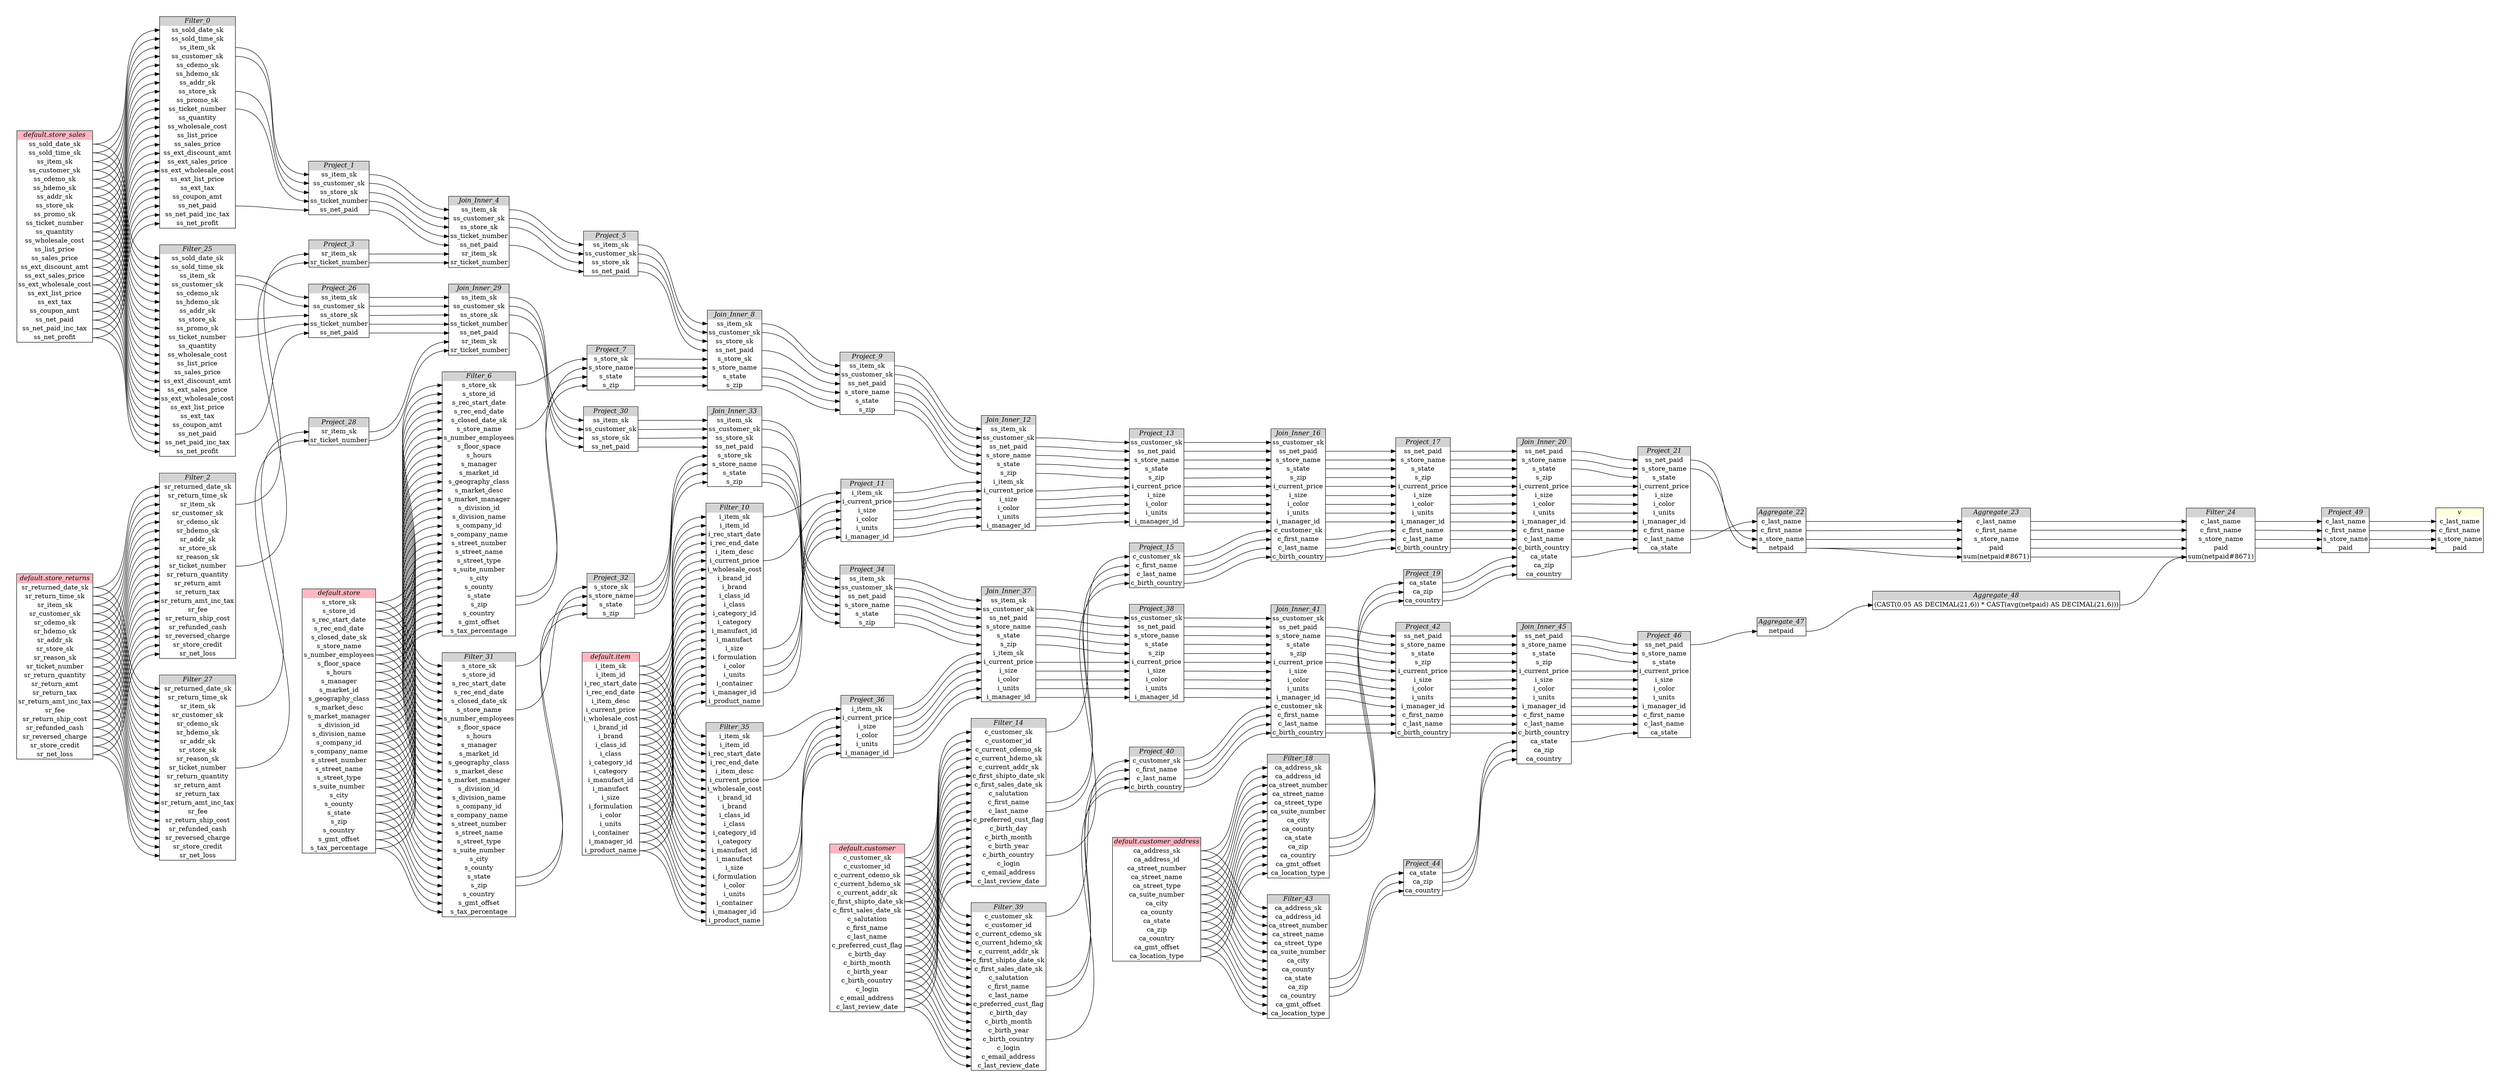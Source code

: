 // Automatically generated by TPCDSFlowTestSuite


digraph {
  graph [pad="0.5", nodesep="0.5", ranksep="2", fontname="Helvetica"];
  node [shape=plain]
  rankdir=LR;

  
"Aggregate_22" [label=<
<table border="1" cellborder="0" cellspacing="0">
  <tr><td bgcolor="lightgray" port="nodeName"><i>Aggregate_22</i></td></tr>
  <tr><td port="0">c_last_name</td></tr>
<tr><td port="1">c_first_name</td></tr>
<tr><td port="2">s_store_name</td></tr>
<tr><td port="3">netpaid</td></tr>
</table>>];
     

"Aggregate_23" [label=<
<table border="1" cellborder="0" cellspacing="0">
  <tr><td bgcolor="lightgray" port="nodeName"><i>Aggregate_23</i></td></tr>
  <tr><td port="0">c_last_name</td></tr>
<tr><td port="1">c_first_name</td></tr>
<tr><td port="2">s_store_name</td></tr>
<tr><td port="3">paid</td></tr>
<tr><td port="4">sum(netpaid#8671)</td></tr>
</table>>];
     

"Aggregate_47" [label=<
<table border="1" cellborder="0" cellspacing="0">
  <tr><td bgcolor="lightgray" port="nodeName"><i>Aggregate_47</i></td></tr>
  <tr><td port="0">netpaid</td></tr>
</table>>];
     

"Aggregate_48" [label=<
<table border="1" cellborder="0" cellspacing="0">
  <tr><td bgcolor="lightgray" port="nodeName"><i>Aggregate_48</i></td></tr>
  <tr><td port="0">(CAST(0.05 AS DECIMAL(21,6)) * CAST(avg(netpaid) AS DECIMAL(21,6)))</td></tr>
</table>>];
     

"Filter_0" [label=<
<table border="1" cellborder="0" cellspacing="0">
  <tr><td bgcolor="lightgray" port="nodeName"><i>Filter_0</i></td></tr>
  <tr><td port="0">ss_sold_date_sk</td></tr>
<tr><td port="1">ss_sold_time_sk</td></tr>
<tr><td port="2">ss_item_sk</td></tr>
<tr><td port="3">ss_customer_sk</td></tr>
<tr><td port="4">ss_cdemo_sk</td></tr>
<tr><td port="5">ss_hdemo_sk</td></tr>
<tr><td port="6">ss_addr_sk</td></tr>
<tr><td port="7">ss_store_sk</td></tr>
<tr><td port="8">ss_promo_sk</td></tr>
<tr><td port="9">ss_ticket_number</td></tr>
<tr><td port="10">ss_quantity</td></tr>
<tr><td port="11">ss_wholesale_cost</td></tr>
<tr><td port="12">ss_list_price</td></tr>
<tr><td port="13">ss_sales_price</td></tr>
<tr><td port="14">ss_ext_discount_amt</td></tr>
<tr><td port="15">ss_ext_sales_price</td></tr>
<tr><td port="16">ss_ext_wholesale_cost</td></tr>
<tr><td port="17">ss_ext_list_price</td></tr>
<tr><td port="18">ss_ext_tax</td></tr>
<tr><td port="19">ss_coupon_amt</td></tr>
<tr><td port="20">ss_net_paid</td></tr>
<tr><td port="21">ss_net_paid_inc_tax</td></tr>
<tr><td port="22">ss_net_profit</td></tr>
</table>>];
     

"Filter_10" [label=<
<table border="1" cellborder="0" cellspacing="0">
  <tr><td bgcolor="lightgray" port="nodeName"><i>Filter_10</i></td></tr>
  <tr><td port="0">i_item_sk</td></tr>
<tr><td port="1">i_item_id</td></tr>
<tr><td port="2">i_rec_start_date</td></tr>
<tr><td port="3">i_rec_end_date</td></tr>
<tr><td port="4">i_item_desc</td></tr>
<tr><td port="5">i_current_price</td></tr>
<tr><td port="6">i_wholesale_cost</td></tr>
<tr><td port="7">i_brand_id</td></tr>
<tr><td port="8">i_brand</td></tr>
<tr><td port="9">i_class_id</td></tr>
<tr><td port="10">i_class</td></tr>
<tr><td port="11">i_category_id</td></tr>
<tr><td port="12">i_category</td></tr>
<tr><td port="13">i_manufact_id</td></tr>
<tr><td port="14">i_manufact</td></tr>
<tr><td port="15">i_size</td></tr>
<tr><td port="16">i_formulation</td></tr>
<tr><td port="17">i_color</td></tr>
<tr><td port="18">i_units</td></tr>
<tr><td port="19">i_container</td></tr>
<tr><td port="20">i_manager_id</td></tr>
<tr><td port="21">i_product_name</td></tr>
</table>>];
     

"Filter_14" [label=<
<table border="1" cellborder="0" cellspacing="0">
  <tr><td bgcolor="lightgray" port="nodeName"><i>Filter_14</i></td></tr>
  <tr><td port="0">c_customer_sk</td></tr>
<tr><td port="1">c_customer_id</td></tr>
<tr><td port="2">c_current_cdemo_sk</td></tr>
<tr><td port="3">c_current_hdemo_sk</td></tr>
<tr><td port="4">c_current_addr_sk</td></tr>
<tr><td port="5">c_first_shipto_date_sk</td></tr>
<tr><td port="6">c_first_sales_date_sk</td></tr>
<tr><td port="7">c_salutation</td></tr>
<tr><td port="8">c_first_name</td></tr>
<tr><td port="9">c_last_name</td></tr>
<tr><td port="10">c_preferred_cust_flag</td></tr>
<tr><td port="11">c_birth_day</td></tr>
<tr><td port="12">c_birth_month</td></tr>
<tr><td port="13">c_birth_year</td></tr>
<tr><td port="14">c_birth_country</td></tr>
<tr><td port="15">c_login</td></tr>
<tr><td port="16">c_email_address</td></tr>
<tr><td port="17">c_last_review_date</td></tr>
</table>>];
     

"Filter_18" [label=<
<table border="1" cellborder="0" cellspacing="0">
  <tr><td bgcolor="lightgray" port="nodeName"><i>Filter_18</i></td></tr>
  <tr><td port="0">ca_address_sk</td></tr>
<tr><td port="1">ca_address_id</td></tr>
<tr><td port="2">ca_street_number</td></tr>
<tr><td port="3">ca_street_name</td></tr>
<tr><td port="4">ca_street_type</td></tr>
<tr><td port="5">ca_suite_number</td></tr>
<tr><td port="6">ca_city</td></tr>
<tr><td port="7">ca_county</td></tr>
<tr><td port="8">ca_state</td></tr>
<tr><td port="9">ca_zip</td></tr>
<tr><td port="10">ca_country</td></tr>
<tr><td port="11">ca_gmt_offset</td></tr>
<tr><td port="12">ca_location_type</td></tr>
</table>>];
     

"Filter_2" [label=<
<table border="1" cellborder="0" cellspacing="0">
  <tr><td bgcolor="lightgray" port="nodeName"><i>Filter_2</i></td></tr>
  <tr><td port="0">sr_returned_date_sk</td></tr>
<tr><td port="1">sr_return_time_sk</td></tr>
<tr><td port="2">sr_item_sk</td></tr>
<tr><td port="3">sr_customer_sk</td></tr>
<tr><td port="4">sr_cdemo_sk</td></tr>
<tr><td port="5">sr_hdemo_sk</td></tr>
<tr><td port="6">sr_addr_sk</td></tr>
<tr><td port="7">sr_store_sk</td></tr>
<tr><td port="8">sr_reason_sk</td></tr>
<tr><td port="9">sr_ticket_number</td></tr>
<tr><td port="10">sr_return_quantity</td></tr>
<tr><td port="11">sr_return_amt</td></tr>
<tr><td port="12">sr_return_tax</td></tr>
<tr><td port="13">sr_return_amt_inc_tax</td></tr>
<tr><td port="14">sr_fee</td></tr>
<tr><td port="15">sr_return_ship_cost</td></tr>
<tr><td port="16">sr_refunded_cash</td></tr>
<tr><td port="17">sr_reversed_charge</td></tr>
<tr><td port="18">sr_store_credit</td></tr>
<tr><td port="19">sr_net_loss</td></tr>
</table>>];
     

"Filter_24" [label=<
<table border="1" cellborder="0" cellspacing="0">
  <tr><td bgcolor="lightgray" port="nodeName"><i>Filter_24</i></td></tr>
  <tr><td port="0">c_last_name</td></tr>
<tr><td port="1">c_first_name</td></tr>
<tr><td port="2">s_store_name</td></tr>
<tr><td port="3">paid</td></tr>
<tr><td port="4">sum(netpaid#8671)</td></tr>
</table>>];
     

"Filter_25" [label=<
<table border="1" cellborder="0" cellspacing="0">
  <tr><td bgcolor="lightgray" port="nodeName"><i>Filter_25</i></td></tr>
  <tr><td port="0">ss_sold_date_sk</td></tr>
<tr><td port="1">ss_sold_time_sk</td></tr>
<tr><td port="2">ss_item_sk</td></tr>
<tr><td port="3">ss_customer_sk</td></tr>
<tr><td port="4">ss_cdemo_sk</td></tr>
<tr><td port="5">ss_hdemo_sk</td></tr>
<tr><td port="6">ss_addr_sk</td></tr>
<tr><td port="7">ss_store_sk</td></tr>
<tr><td port="8">ss_promo_sk</td></tr>
<tr><td port="9">ss_ticket_number</td></tr>
<tr><td port="10">ss_quantity</td></tr>
<tr><td port="11">ss_wholesale_cost</td></tr>
<tr><td port="12">ss_list_price</td></tr>
<tr><td port="13">ss_sales_price</td></tr>
<tr><td port="14">ss_ext_discount_amt</td></tr>
<tr><td port="15">ss_ext_sales_price</td></tr>
<tr><td port="16">ss_ext_wholesale_cost</td></tr>
<tr><td port="17">ss_ext_list_price</td></tr>
<tr><td port="18">ss_ext_tax</td></tr>
<tr><td port="19">ss_coupon_amt</td></tr>
<tr><td port="20">ss_net_paid</td></tr>
<tr><td port="21">ss_net_paid_inc_tax</td></tr>
<tr><td port="22">ss_net_profit</td></tr>
</table>>];
     

"Filter_27" [label=<
<table border="1" cellborder="0" cellspacing="0">
  <tr><td bgcolor="lightgray" port="nodeName"><i>Filter_27</i></td></tr>
  <tr><td port="0">sr_returned_date_sk</td></tr>
<tr><td port="1">sr_return_time_sk</td></tr>
<tr><td port="2">sr_item_sk</td></tr>
<tr><td port="3">sr_customer_sk</td></tr>
<tr><td port="4">sr_cdemo_sk</td></tr>
<tr><td port="5">sr_hdemo_sk</td></tr>
<tr><td port="6">sr_addr_sk</td></tr>
<tr><td port="7">sr_store_sk</td></tr>
<tr><td port="8">sr_reason_sk</td></tr>
<tr><td port="9">sr_ticket_number</td></tr>
<tr><td port="10">sr_return_quantity</td></tr>
<tr><td port="11">sr_return_amt</td></tr>
<tr><td port="12">sr_return_tax</td></tr>
<tr><td port="13">sr_return_amt_inc_tax</td></tr>
<tr><td port="14">sr_fee</td></tr>
<tr><td port="15">sr_return_ship_cost</td></tr>
<tr><td port="16">sr_refunded_cash</td></tr>
<tr><td port="17">sr_reversed_charge</td></tr>
<tr><td port="18">sr_store_credit</td></tr>
<tr><td port="19">sr_net_loss</td></tr>
</table>>];
     

"Filter_31" [label=<
<table border="1" cellborder="0" cellspacing="0">
  <tr><td bgcolor="lightgray" port="nodeName"><i>Filter_31</i></td></tr>
  <tr><td port="0">s_store_sk</td></tr>
<tr><td port="1">s_store_id</td></tr>
<tr><td port="2">s_rec_start_date</td></tr>
<tr><td port="3">s_rec_end_date</td></tr>
<tr><td port="4">s_closed_date_sk</td></tr>
<tr><td port="5">s_store_name</td></tr>
<tr><td port="6">s_number_employees</td></tr>
<tr><td port="7">s_floor_space</td></tr>
<tr><td port="8">s_hours</td></tr>
<tr><td port="9">s_manager</td></tr>
<tr><td port="10">s_market_id</td></tr>
<tr><td port="11">s_geography_class</td></tr>
<tr><td port="12">s_market_desc</td></tr>
<tr><td port="13">s_market_manager</td></tr>
<tr><td port="14">s_division_id</td></tr>
<tr><td port="15">s_division_name</td></tr>
<tr><td port="16">s_company_id</td></tr>
<tr><td port="17">s_company_name</td></tr>
<tr><td port="18">s_street_number</td></tr>
<tr><td port="19">s_street_name</td></tr>
<tr><td port="20">s_street_type</td></tr>
<tr><td port="21">s_suite_number</td></tr>
<tr><td port="22">s_city</td></tr>
<tr><td port="23">s_county</td></tr>
<tr><td port="24">s_state</td></tr>
<tr><td port="25">s_zip</td></tr>
<tr><td port="26">s_country</td></tr>
<tr><td port="27">s_gmt_offset</td></tr>
<tr><td port="28">s_tax_percentage</td></tr>
</table>>];
     

"Filter_35" [label=<
<table border="1" cellborder="0" cellspacing="0">
  <tr><td bgcolor="lightgray" port="nodeName"><i>Filter_35</i></td></tr>
  <tr><td port="0">i_item_sk</td></tr>
<tr><td port="1">i_item_id</td></tr>
<tr><td port="2">i_rec_start_date</td></tr>
<tr><td port="3">i_rec_end_date</td></tr>
<tr><td port="4">i_item_desc</td></tr>
<tr><td port="5">i_current_price</td></tr>
<tr><td port="6">i_wholesale_cost</td></tr>
<tr><td port="7">i_brand_id</td></tr>
<tr><td port="8">i_brand</td></tr>
<tr><td port="9">i_class_id</td></tr>
<tr><td port="10">i_class</td></tr>
<tr><td port="11">i_category_id</td></tr>
<tr><td port="12">i_category</td></tr>
<tr><td port="13">i_manufact_id</td></tr>
<tr><td port="14">i_manufact</td></tr>
<tr><td port="15">i_size</td></tr>
<tr><td port="16">i_formulation</td></tr>
<tr><td port="17">i_color</td></tr>
<tr><td port="18">i_units</td></tr>
<tr><td port="19">i_container</td></tr>
<tr><td port="20">i_manager_id</td></tr>
<tr><td port="21">i_product_name</td></tr>
</table>>];
     

"Filter_39" [label=<
<table border="1" cellborder="0" cellspacing="0">
  <tr><td bgcolor="lightgray" port="nodeName"><i>Filter_39</i></td></tr>
  <tr><td port="0">c_customer_sk</td></tr>
<tr><td port="1">c_customer_id</td></tr>
<tr><td port="2">c_current_cdemo_sk</td></tr>
<tr><td port="3">c_current_hdemo_sk</td></tr>
<tr><td port="4">c_current_addr_sk</td></tr>
<tr><td port="5">c_first_shipto_date_sk</td></tr>
<tr><td port="6">c_first_sales_date_sk</td></tr>
<tr><td port="7">c_salutation</td></tr>
<tr><td port="8">c_first_name</td></tr>
<tr><td port="9">c_last_name</td></tr>
<tr><td port="10">c_preferred_cust_flag</td></tr>
<tr><td port="11">c_birth_day</td></tr>
<tr><td port="12">c_birth_month</td></tr>
<tr><td port="13">c_birth_year</td></tr>
<tr><td port="14">c_birth_country</td></tr>
<tr><td port="15">c_login</td></tr>
<tr><td port="16">c_email_address</td></tr>
<tr><td port="17">c_last_review_date</td></tr>
</table>>];
     

"Filter_43" [label=<
<table border="1" cellborder="0" cellspacing="0">
  <tr><td bgcolor="lightgray" port="nodeName"><i>Filter_43</i></td></tr>
  <tr><td port="0">ca_address_sk</td></tr>
<tr><td port="1">ca_address_id</td></tr>
<tr><td port="2">ca_street_number</td></tr>
<tr><td port="3">ca_street_name</td></tr>
<tr><td port="4">ca_street_type</td></tr>
<tr><td port="5">ca_suite_number</td></tr>
<tr><td port="6">ca_city</td></tr>
<tr><td port="7">ca_county</td></tr>
<tr><td port="8">ca_state</td></tr>
<tr><td port="9">ca_zip</td></tr>
<tr><td port="10">ca_country</td></tr>
<tr><td port="11">ca_gmt_offset</td></tr>
<tr><td port="12">ca_location_type</td></tr>
</table>>];
     

"Filter_6" [label=<
<table border="1" cellborder="0" cellspacing="0">
  <tr><td bgcolor="lightgray" port="nodeName"><i>Filter_6</i></td></tr>
  <tr><td port="0">s_store_sk</td></tr>
<tr><td port="1">s_store_id</td></tr>
<tr><td port="2">s_rec_start_date</td></tr>
<tr><td port="3">s_rec_end_date</td></tr>
<tr><td port="4">s_closed_date_sk</td></tr>
<tr><td port="5">s_store_name</td></tr>
<tr><td port="6">s_number_employees</td></tr>
<tr><td port="7">s_floor_space</td></tr>
<tr><td port="8">s_hours</td></tr>
<tr><td port="9">s_manager</td></tr>
<tr><td port="10">s_market_id</td></tr>
<tr><td port="11">s_geography_class</td></tr>
<tr><td port="12">s_market_desc</td></tr>
<tr><td port="13">s_market_manager</td></tr>
<tr><td port="14">s_division_id</td></tr>
<tr><td port="15">s_division_name</td></tr>
<tr><td port="16">s_company_id</td></tr>
<tr><td port="17">s_company_name</td></tr>
<tr><td port="18">s_street_number</td></tr>
<tr><td port="19">s_street_name</td></tr>
<tr><td port="20">s_street_type</td></tr>
<tr><td port="21">s_suite_number</td></tr>
<tr><td port="22">s_city</td></tr>
<tr><td port="23">s_county</td></tr>
<tr><td port="24">s_state</td></tr>
<tr><td port="25">s_zip</td></tr>
<tr><td port="26">s_country</td></tr>
<tr><td port="27">s_gmt_offset</td></tr>
<tr><td port="28">s_tax_percentage</td></tr>
</table>>];
     

"Join_Inner_12" [label=<
<table border="1" cellborder="0" cellspacing="0">
  <tr><td bgcolor="lightgray" port="nodeName"><i>Join_Inner_12</i></td></tr>
  <tr><td port="0">ss_item_sk</td></tr>
<tr><td port="1">ss_customer_sk</td></tr>
<tr><td port="2">ss_net_paid</td></tr>
<tr><td port="3">s_store_name</td></tr>
<tr><td port="4">s_state</td></tr>
<tr><td port="5">s_zip</td></tr>
<tr><td port="6">i_item_sk</td></tr>
<tr><td port="7">i_current_price</td></tr>
<tr><td port="8">i_size</td></tr>
<tr><td port="9">i_color</td></tr>
<tr><td port="10">i_units</td></tr>
<tr><td port="11">i_manager_id</td></tr>
</table>>];
     

"Join_Inner_16" [label=<
<table border="1" cellborder="0" cellspacing="0">
  <tr><td bgcolor="lightgray" port="nodeName"><i>Join_Inner_16</i></td></tr>
  <tr><td port="0">ss_customer_sk</td></tr>
<tr><td port="1">ss_net_paid</td></tr>
<tr><td port="2">s_store_name</td></tr>
<tr><td port="3">s_state</td></tr>
<tr><td port="4">s_zip</td></tr>
<tr><td port="5">i_current_price</td></tr>
<tr><td port="6">i_size</td></tr>
<tr><td port="7">i_color</td></tr>
<tr><td port="8">i_units</td></tr>
<tr><td port="9">i_manager_id</td></tr>
<tr><td port="10">c_customer_sk</td></tr>
<tr><td port="11">c_first_name</td></tr>
<tr><td port="12">c_last_name</td></tr>
<tr><td port="13">c_birth_country</td></tr>
</table>>];
     

"Join_Inner_20" [label=<
<table border="1" cellborder="0" cellspacing="0">
  <tr><td bgcolor="lightgray" port="nodeName"><i>Join_Inner_20</i></td></tr>
  <tr><td port="0">ss_net_paid</td></tr>
<tr><td port="1">s_store_name</td></tr>
<tr><td port="2">s_state</td></tr>
<tr><td port="3">s_zip</td></tr>
<tr><td port="4">i_current_price</td></tr>
<tr><td port="5">i_size</td></tr>
<tr><td port="6">i_color</td></tr>
<tr><td port="7">i_units</td></tr>
<tr><td port="8">i_manager_id</td></tr>
<tr><td port="9">c_first_name</td></tr>
<tr><td port="10">c_last_name</td></tr>
<tr><td port="11">c_birth_country</td></tr>
<tr><td port="12">ca_state</td></tr>
<tr><td port="13">ca_zip</td></tr>
<tr><td port="14">ca_country</td></tr>
</table>>];
     

"Join_Inner_29" [label=<
<table border="1" cellborder="0" cellspacing="0">
  <tr><td bgcolor="lightgray" port="nodeName"><i>Join_Inner_29</i></td></tr>
  <tr><td port="0">ss_item_sk</td></tr>
<tr><td port="1">ss_customer_sk</td></tr>
<tr><td port="2">ss_store_sk</td></tr>
<tr><td port="3">ss_ticket_number</td></tr>
<tr><td port="4">ss_net_paid</td></tr>
<tr><td port="5">sr_item_sk</td></tr>
<tr><td port="6">sr_ticket_number</td></tr>
</table>>];
     

"Join_Inner_33" [label=<
<table border="1" cellborder="0" cellspacing="0">
  <tr><td bgcolor="lightgray" port="nodeName"><i>Join_Inner_33</i></td></tr>
  <tr><td port="0">ss_item_sk</td></tr>
<tr><td port="1">ss_customer_sk</td></tr>
<tr><td port="2">ss_store_sk</td></tr>
<tr><td port="3">ss_net_paid</td></tr>
<tr><td port="4">s_store_sk</td></tr>
<tr><td port="5">s_store_name</td></tr>
<tr><td port="6">s_state</td></tr>
<tr><td port="7">s_zip</td></tr>
</table>>];
     

"Join_Inner_37" [label=<
<table border="1" cellborder="0" cellspacing="0">
  <tr><td bgcolor="lightgray" port="nodeName"><i>Join_Inner_37</i></td></tr>
  <tr><td port="0">ss_item_sk</td></tr>
<tr><td port="1">ss_customer_sk</td></tr>
<tr><td port="2">ss_net_paid</td></tr>
<tr><td port="3">s_store_name</td></tr>
<tr><td port="4">s_state</td></tr>
<tr><td port="5">s_zip</td></tr>
<tr><td port="6">i_item_sk</td></tr>
<tr><td port="7">i_current_price</td></tr>
<tr><td port="8">i_size</td></tr>
<tr><td port="9">i_color</td></tr>
<tr><td port="10">i_units</td></tr>
<tr><td port="11">i_manager_id</td></tr>
</table>>];
     

"Join_Inner_4" [label=<
<table border="1" cellborder="0" cellspacing="0">
  <tr><td bgcolor="lightgray" port="nodeName"><i>Join_Inner_4</i></td></tr>
  <tr><td port="0">ss_item_sk</td></tr>
<tr><td port="1">ss_customer_sk</td></tr>
<tr><td port="2">ss_store_sk</td></tr>
<tr><td port="3">ss_ticket_number</td></tr>
<tr><td port="4">ss_net_paid</td></tr>
<tr><td port="5">sr_item_sk</td></tr>
<tr><td port="6">sr_ticket_number</td></tr>
</table>>];
     

"Join_Inner_41" [label=<
<table border="1" cellborder="0" cellspacing="0">
  <tr><td bgcolor="lightgray" port="nodeName"><i>Join_Inner_41</i></td></tr>
  <tr><td port="0">ss_customer_sk</td></tr>
<tr><td port="1">ss_net_paid</td></tr>
<tr><td port="2">s_store_name</td></tr>
<tr><td port="3">s_state</td></tr>
<tr><td port="4">s_zip</td></tr>
<tr><td port="5">i_current_price</td></tr>
<tr><td port="6">i_size</td></tr>
<tr><td port="7">i_color</td></tr>
<tr><td port="8">i_units</td></tr>
<tr><td port="9">i_manager_id</td></tr>
<tr><td port="10">c_customer_sk</td></tr>
<tr><td port="11">c_first_name</td></tr>
<tr><td port="12">c_last_name</td></tr>
<tr><td port="13">c_birth_country</td></tr>
</table>>];
     

"Join_Inner_45" [label=<
<table border="1" cellborder="0" cellspacing="0">
  <tr><td bgcolor="lightgray" port="nodeName"><i>Join_Inner_45</i></td></tr>
  <tr><td port="0">ss_net_paid</td></tr>
<tr><td port="1">s_store_name</td></tr>
<tr><td port="2">s_state</td></tr>
<tr><td port="3">s_zip</td></tr>
<tr><td port="4">i_current_price</td></tr>
<tr><td port="5">i_size</td></tr>
<tr><td port="6">i_color</td></tr>
<tr><td port="7">i_units</td></tr>
<tr><td port="8">i_manager_id</td></tr>
<tr><td port="9">c_first_name</td></tr>
<tr><td port="10">c_last_name</td></tr>
<tr><td port="11">c_birth_country</td></tr>
<tr><td port="12">ca_state</td></tr>
<tr><td port="13">ca_zip</td></tr>
<tr><td port="14">ca_country</td></tr>
</table>>];
     

"Join_Inner_8" [label=<
<table border="1" cellborder="0" cellspacing="0">
  <tr><td bgcolor="lightgray" port="nodeName"><i>Join_Inner_8</i></td></tr>
  <tr><td port="0">ss_item_sk</td></tr>
<tr><td port="1">ss_customer_sk</td></tr>
<tr><td port="2">ss_store_sk</td></tr>
<tr><td port="3">ss_net_paid</td></tr>
<tr><td port="4">s_store_sk</td></tr>
<tr><td port="5">s_store_name</td></tr>
<tr><td port="6">s_state</td></tr>
<tr><td port="7">s_zip</td></tr>
</table>>];
     

"Project_1" [label=<
<table border="1" cellborder="0" cellspacing="0">
  <tr><td bgcolor="lightgray" port="nodeName"><i>Project_1</i></td></tr>
  <tr><td port="0">ss_item_sk</td></tr>
<tr><td port="1">ss_customer_sk</td></tr>
<tr><td port="2">ss_store_sk</td></tr>
<tr><td port="3">ss_ticket_number</td></tr>
<tr><td port="4">ss_net_paid</td></tr>
</table>>];
     

"Project_11" [label=<
<table border="1" cellborder="0" cellspacing="0">
  <tr><td bgcolor="lightgray" port="nodeName"><i>Project_11</i></td></tr>
  <tr><td port="0">i_item_sk</td></tr>
<tr><td port="1">i_current_price</td></tr>
<tr><td port="2">i_size</td></tr>
<tr><td port="3">i_color</td></tr>
<tr><td port="4">i_units</td></tr>
<tr><td port="5">i_manager_id</td></tr>
</table>>];
     

"Project_13" [label=<
<table border="1" cellborder="0" cellspacing="0">
  <tr><td bgcolor="lightgray" port="nodeName"><i>Project_13</i></td></tr>
  <tr><td port="0">ss_customer_sk</td></tr>
<tr><td port="1">ss_net_paid</td></tr>
<tr><td port="2">s_store_name</td></tr>
<tr><td port="3">s_state</td></tr>
<tr><td port="4">s_zip</td></tr>
<tr><td port="5">i_current_price</td></tr>
<tr><td port="6">i_size</td></tr>
<tr><td port="7">i_color</td></tr>
<tr><td port="8">i_units</td></tr>
<tr><td port="9">i_manager_id</td></tr>
</table>>];
     

"Project_15" [label=<
<table border="1" cellborder="0" cellspacing="0">
  <tr><td bgcolor="lightgray" port="nodeName"><i>Project_15</i></td></tr>
  <tr><td port="0">c_customer_sk</td></tr>
<tr><td port="1">c_first_name</td></tr>
<tr><td port="2">c_last_name</td></tr>
<tr><td port="3">c_birth_country</td></tr>
</table>>];
     

"Project_17" [label=<
<table border="1" cellborder="0" cellspacing="0">
  <tr><td bgcolor="lightgray" port="nodeName"><i>Project_17</i></td></tr>
  <tr><td port="0">ss_net_paid</td></tr>
<tr><td port="1">s_store_name</td></tr>
<tr><td port="2">s_state</td></tr>
<tr><td port="3">s_zip</td></tr>
<tr><td port="4">i_current_price</td></tr>
<tr><td port="5">i_size</td></tr>
<tr><td port="6">i_color</td></tr>
<tr><td port="7">i_units</td></tr>
<tr><td port="8">i_manager_id</td></tr>
<tr><td port="9">c_first_name</td></tr>
<tr><td port="10">c_last_name</td></tr>
<tr><td port="11">c_birth_country</td></tr>
</table>>];
     

"Project_19" [label=<
<table border="1" cellborder="0" cellspacing="0">
  <tr><td bgcolor="lightgray" port="nodeName"><i>Project_19</i></td></tr>
  <tr><td port="0">ca_state</td></tr>
<tr><td port="1">ca_zip</td></tr>
<tr><td port="2">ca_country</td></tr>
</table>>];
     

"Project_21" [label=<
<table border="1" cellborder="0" cellspacing="0">
  <tr><td bgcolor="lightgray" port="nodeName"><i>Project_21</i></td></tr>
  <tr><td port="0">ss_net_paid</td></tr>
<tr><td port="1">s_store_name</td></tr>
<tr><td port="2">s_state</td></tr>
<tr><td port="3">i_current_price</td></tr>
<tr><td port="4">i_size</td></tr>
<tr><td port="5">i_color</td></tr>
<tr><td port="6">i_units</td></tr>
<tr><td port="7">i_manager_id</td></tr>
<tr><td port="8">c_first_name</td></tr>
<tr><td port="9">c_last_name</td></tr>
<tr><td port="10">ca_state</td></tr>
</table>>];
     

"Project_26" [label=<
<table border="1" cellborder="0" cellspacing="0">
  <tr><td bgcolor="lightgray" port="nodeName"><i>Project_26</i></td></tr>
  <tr><td port="0">ss_item_sk</td></tr>
<tr><td port="1">ss_customer_sk</td></tr>
<tr><td port="2">ss_store_sk</td></tr>
<tr><td port="3">ss_ticket_number</td></tr>
<tr><td port="4">ss_net_paid</td></tr>
</table>>];
     

"Project_28" [label=<
<table border="1" cellborder="0" cellspacing="0">
  <tr><td bgcolor="lightgray" port="nodeName"><i>Project_28</i></td></tr>
  <tr><td port="0">sr_item_sk</td></tr>
<tr><td port="1">sr_ticket_number</td></tr>
</table>>];
     

"Project_3" [label=<
<table border="1" cellborder="0" cellspacing="0">
  <tr><td bgcolor="lightgray" port="nodeName"><i>Project_3</i></td></tr>
  <tr><td port="0">sr_item_sk</td></tr>
<tr><td port="1">sr_ticket_number</td></tr>
</table>>];
     

"Project_30" [label=<
<table border="1" cellborder="0" cellspacing="0">
  <tr><td bgcolor="lightgray" port="nodeName"><i>Project_30</i></td></tr>
  <tr><td port="0">ss_item_sk</td></tr>
<tr><td port="1">ss_customer_sk</td></tr>
<tr><td port="2">ss_store_sk</td></tr>
<tr><td port="3">ss_net_paid</td></tr>
</table>>];
     

"Project_32" [label=<
<table border="1" cellborder="0" cellspacing="0">
  <tr><td bgcolor="lightgray" port="nodeName"><i>Project_32</i></td></tr>
  <tr><td port="0">s_store_sk</td></tr>
<tr><td port="1">s_store_name</td></tr>
<tr><td port="2">s_state</td></tr>
<tr><td port="3">s_zip</td></tr>
</table>>];
     

"Project_34" [label=<
<table border="1" cellborder="0" cellspacing="0">
  <tr><td bgcolor="lightgray" port="nodeName"><i>Project_34</i></td></tr>
  <tr><td port="0">ss_item_sk</td></tr>
<tr><td port="1">ss_customer_sk</td></tr>
<tr><td port="2">ss_net_paid</td></tr>
<tr><td port="3">s_store_name</td></tr>
<tr><td port="4">s_state</td></tr>
<tr><td port="5">s_zip</td></tr>
</table>>];
     

"Project_36" [label=<
<table border="1" cellborder="0" cellspacing="0">
  <tr><td bgcolor="lightgray" port="nodeName"><i>Project_36</i></td></tr>
  <tr><td port="0">i_item_sk</td></tr>
<tr><td port="1">i_current_price</td></tr>
<tr><td port="2">i_size</td></tr>
<tr><td port="3">i_color</td></tr>
<tr><td port="4">i_units</td></tr>
<tr><td port="5">i_manager_id</td></tr>
</table>>];
     

"Project_38" [label=<
<table border="1" cellborder="0" cellspacing="0">
  <tr><td bgcolor="lightgray" port="nodeName"><i>Project_38</i></td></tr>
  <tr><td port="0">ss_customer_sk</td></tr>
<tr><td port="1">ss_net_paid</td></tr>
<tr><td port="2">s_store_name</td></tr>
<tr><td port="3">s_state</td></tr>
<tr><td port="4">s_zip</td></tr>
<tr><td port="5">i_current_price</td></tr>
<tr><td port="6">i_size</td></tr>
<tr><td port="7">i_color</td></tr>
<tr><td port="8">i_units</td></tr>
<tr><td port="9">i_manager_id</td></tr>
</table>>];
     

"Project_40" [label=<
<table border="1" cellborder="0" cellspacing="0">
  <tr><td bgcolor="lightgray" port="nodeName"><i>Project_40</i></td></tr>
  <tr><td port="0">c_customer_sk</td></tr>
<tr><td port="1">c_first_name</td></tr>
<tr><td port="2">c_last_name</td></tr>
<tr><td port="3">c_birth_country</td></tr>
</table>>];
     

"Project_42" [label=<
<table border="1" cellborder="0" cellspacing="0">
  <tr><td bgcolor="lightgray" port="nodeName"><i>Project_42</i></td></tr>
  <tr><td port="0">ss_net_paid</td></tr>
<tr><td port="1">s_store_name</td></tr>
<tr><td port="2">s_state</td></tr>
<tr><td port="3">s_zip</td></tr>
<tr><td port="4">i_current_price</td></tr>
<tr><td port="5">i_size</td></tr>
<tr><td port="6">i_color</td></tr>
<tr><td port="7">i_units</td></tr>
<tr><td port="8">i_manager_id</td></tr>
<tr><td port="9">c_first_name</td></tr>
<tr><td port="10">c_last_name</td></tr>
<tr><td port="11">c_birth_country</td></tr>
</table>>];
     

"Project_44" [label=<
<table border="1" cellborder="0" cellspacing="0">
  <tr><td bgcolor="lightgray" port="nodeName"><i>Project_44</i></td></tr>
  <tr><td port="0">ca_state</td></tr>
<tr><td port="1">ca_zip</td></tr>
<tr><td port="2">ca_country</td></tr>
</table>>];
     

"Project_46" [label=<
<table border="1" cellborder="0" cellspacing="0">
  <tr><td bgcolor="lightgray" port="nodeName"><i>Project_46</i></td></tr>
  <tr><td port="0">ss_net_paid</td></tr>
<tr><td port="1">s_store_name</td></tr>
<tr><td port="2">s_state</td></tr>
<tr><td port="3">i_current_price</td></tr>
<tr><td port="4">i_size</td></tr>
<tr><td port="5">i_color</td></tr>
<tr><td port="6">i_units</td></tr>
<tr><td port="7">i_manager_id</td></tr>
<tr><td port="8">c_first_name</td></tr>
<tr><td port="9">c_last_name</td></tr>
<tr><td port="10">ca_state</td></tr>
</table>>];
     

"Project_49" [label=<
<table border="1" cellborder="0" cellspacing="0">
  <tr><td bgcolor="lightgray" port="nodeName"><i>Project_49</i></td></tr>
  <tr><td port="0">c_last_name</td></tr>
<tr><td port="1">c_first_name</td></tr>
<tr><td port="2">s_store_name</td></tr>
<tr><td port="3">paid</td></tr>
</table>>];
     

"Project_5" [label=<
<table border="1" cellborder="0" cellspacing="0">
  <tr><td bgcolor="lightgray" port="nodeName"><i>Project_5</i></td></tr>
  <tr><td port="0">ss_item_sk</td></tr>
<tr><td port="1">ss_customer_sk</td></tr>
<tr><td port="2">ss_store_sk</td></tr>
<tr><td port="3">ss_net_paid</td></tr>
</table>>];
     

"Project_7" [label=<
<table border="1" cellborder="0" cellspacing="0">
  <tr><td bgcolor="lightgray" port="nodeName"><i>Project_7</i></td></tr>
  <tr><td port="0">s_store_sk</td></tr>
<tr><td port="1">s_store_name</td></tr>
<tr><td port="2">s_state</td></tr>
<tr><td port="3">s_zip</td></tr>
</table>>];
     

"Project_9" [label=<
<table border="1" cellborder="0" cellspacing="0">
  <tr><td bgcolor="lightgray" port="nodeName"><i>Project_9</i></td></tr>
  <tr><td port="0">ss_item_sk</td></tr>
<tr><td port="1">ss_customer_sk</td></tr>
<tr><td port="2">ss_net_paid</td></tr>
<tr><td port="3">s_store_name</td></tr>
<tr><td port="4">s_state</td></tr>
<tr><td port="5">s_zip</td></tr>
</table>>];
     

"default.customer" [label=<
<table border="1" cellborder="0" cellspacing="0">
  <tr><td bgcolor="lightpink" port="nodeName"><i>default.customer</i></td></tr>
  <tr><td port="0">c_customer_sk</td></tr>
<tr><td port="1">c_customer_id</td></tr>
<tr><td port="2">c_current_cdemo_sk</td></tr>
<tr><td port="3">c_current_hdemo_sk</td></tr>
<tr><td port="4">c_current_addr_sk</td></tr>
<tr><td port="5">c_first_shipto_date_sk</td></tr>
<tr><td port="6">c_first_sales_date_sk</td></tr>
<tr><td port="7">c_salutation</td></tr>
<tr><td port="8">c_first_name</td></tr>
<tr><td port="9">c_last_name</td></tr>
<tr><td port="10">c_preferred_cust_flag</td></tr>
<tr><td port="11">c_birth_day</td></tr>
<tr><td port="12">c_birth_month</td></tr>
<tr><td port="13">c_birth_year</td></tr>
<tr><td port="14">c_birth_country</td></tr>
<tr><td port="15">c_login</td></tr>
<tr><td port="16">c_email_address</td></tr>
<tr><td port="17">c_last_review_date</td></tr>
</table>>];
     

"default.customer_address" [label=<
<table border="1" cellborder="0" cellspacing="0">
  <tr><td bgcolor="lightpink" port="nodeName"><i>default.customer_address</i></td></tr>
  <tr><td port="0">ca_address_sk</td></tr>
<tr><td port="1">ca_address_id</td></tr>
<tr><td port="2">ca_street_number</td></tr>
<tr><td port="3">ca_street_name</td></tr>
<tr><td port="4">ca_street_type</td></tr>
<tr><td port="5">ca_suite_number</td></tr>
<tr><td port="6">ca_city</td></tr>
<tr><td port="7">ca_county</td></tr>
<tr><td port="8">ca_state</td></tr>
<tr><td port="9">ca_zip</td></tr>
<tr><td port="10">ca_country</td></tr>
<tr><td port="11">ca_gmt_offset</td></tr>
<tr><td port="12">ca_location_type</td></tr>
</table>>];
     

"default.item" [label=<
<table border="1" cellborder="0" cellspacing="0">
  <tr><td bgcolor="lightpink" port="nodeName"><i>default.item</i></td></tr>
  <tr><td port="0">i_item_sk</td></tr>
<tr><td port="1">i_item_id</td></tr>
<tr><td port="2">i_rec_start_date</td></tr>
<tr><td port="3">i_rec_end_date</td></tr>
<tr><td port="4">i_item_desc</td></tr>
<tr><td port="5">i_current_price</td></tr>
<tr><td port="6">i_wholesale_cost</td></tr>
<tr><td port="7">i_brand_id</td></tr>
<tr><td port="8">i_brand</td></tr>
<tr><td port="9">i_class_id</td></tr>
<tr><td port="10">i_class</td></tr>
<tr><td port="11">i_category_id</td></tr>
<tr><td port="12">i_category</td></tr>
<tr><td port="13">i_manufact_id</td></tr>
<tr><td port="14">i_manufact</td></tr>
<tr><td port="15">i_size</td></tr>
<tr><td port="16">i_formulation</td></tr>
<tr><td port="17">i_color</td></tr>
<tr><td port="18">i_units</td></tr>
<tr><td port="19">i_container</td></tr>
<tr><td port="20">i_manager_id</td></tr>
<tr><td port="21">i_product_name</td></tr>
</table>>];
     

"default.store" [label=<
<table border="1" cellborder="0" cellspacing="0">
  <tr><td bgcolor="lightpink" port="nodeName"><i>default.store</i></td></tr>
  <tr><td port="0">s_store_sk</td></tr>
<tr><td port="1">s_store_id</td></tr>
<tr><td port="2">s_rec_start_date</td></tr>
<tr><td port="3">s_rec_end_date</td></tr>
<tr><td port="4">s_closed_date_sk</td></tr>
<tr><td port="5">s_store_name</td></tr>
<tr><td port="6">s_number_employees</td></tr>
<tr><td port="7">s_floor_space</td></tr>
<tr><td port="8">s_hours</td></tr>
<tr><td port="9">s_manager</td></tr>
<tr><td port="10">s_market_id</td></tr>
<tr><td port="11">s_geography_class</td></tr>
<tr><td port="12">s_market_desc</td></tr>
<tr><td port="13">s_market_manager</td></tr>
<tr><td port="14">s_division_id</td></tr>
<tr><td port="15">s_division_name</td></tr>
<tr><td port="16">s_company_id</td></tr>
<tr><td port="17">s_company_name</td></tr>
<tr><td port="18">s_street_number</td></tr>
<tr><td port="19">s_street_name</td></tr>
<tr><td port="20">s_street_type</td></tr>
<tr><td port="21">s_suite_number</td></tr>
<tr><td port="22">s_city</td></tr>
<tr><td port="23">s_county</td></tr>
<tr><td port="24">s_state</td></tr>
<tr><td port="25">s_zip</td></tr>
<tr><td port="26">s_country</td></tr>
<tr><td port="27">s_gmt_offset</td></tr>
<tr><td port="28">s_tax_percentage</td></tr>
</table>>];
     

"default.store_returns" [label=<
<table border="1" cellborder="0" cellspacing="0">
  <tr><td bgcolor="lightpink" port="nodeName"><i>default.store_returns</i></td></tr>
  <tr><td port="0">sr_returned_date_sk</td></tr>
<tr><td port="1">sr_return_time_sk</td></tr>
<tr><td port="2">sr_item_sk</td></tr>
<tr><td port="3">sr_customer_sk</td></tr>
<tr><td port="4">sr_cdemo_sk</td></tr>
<tr><td port="5">sr_hdemo_sk</td></tr>
<tr><td port="6">sr_addr_sk</td></tr>
<tr><td port="7">sr_store_sk</td></tr>
<tr><td port="8">sr_reason_sk</td></tr>
<tr><td port="9">sr_ticket_number</td></tr>
<tr><td port="10">sr_return_quantity</td></tr>
<tr><td port="11">sr_return_amt</td></tr>
<tr><td port="12">sr_return_tax</td></tr>
<tr><td port="13">sr_return_amt_inc_tax</td></tr>
<tr><td port="14">sr_fee</td></tr>
<tr><td port="15">sr_return_ship_cost</td></tr>
<tr><td port="16">sr_refunded_cash</td></tr>
<tr><td port="17">sr_reversed_charge</td></tr>
<tr><td port="18">sr_store_credit</td></tr>
<tr><td port="19">sr_net_loss</td></tr>
</table>>];
     

"default.store_sales" [label=<
<table border="1" cellborder="0" cellspacing="0">
  <tr><td bgcolor="lightpink" port="nodeName"><i>default.store_sales</i></td></tr>
  <tr><td port="0">ss_sold_date_sk</td></tr>
<tr><td port="1">ss_sold_time_sk</td></tr>
<tr><td port="2">ss_item_sk</td></tr>
<tr><td port="3">ss_customer_sk</td></tr>
<tr><td port="4">ss_cdemo_sk</td></tr>
<tr><td port="5">ss_hdemo_sk</td></tr>
<tr><td port="6">ss_addr_sk</td></tr>
<tr><td port="7">ss_store_sk</td></tr>
<tr><td port="8">ss_promo_sk</td></tr>
<tr><td port="9">ss_ticket_number</td></tr>
<tr><td port="10">ss_quantity</td></tr>
<tr><td port="11">ss_wholesale_cost</td></tr>
<tr><td port="12">ss_list_price</td></tr>
<tr><td port="13">ss_sales_price</td></tr>
<tr><td port="14">ss_ext_discount_amt</td></tr>
<tr><td port="15">ss_ext_sales_price</td></tr>
<tr><td port="16">ss_ext_wholesale_cost</td></tr>
<tr><td port="17">ss_ext_list_price</td></tr>
<tr><td port="18">ss_ext_tax</td></tr>
<tr><td port="19">ss_coupon_amt</td></tr>
<tr><td port="20">ss_net_paid</td></tr>
<tr><td port="21">ss_net_paid_inc_tax</td></tr>
<tr><td port="22">ss_net_profit</td></tr>
</table>>];
     

"v" [label=<
<table border="1" cellborder="0" cellspacing="0">
  <tr><td bgcolor="lightyellow" port="nodeName"><i>v</i></td></tr>
  <tr><td port="0">c_last_name</td></tr>
<tr><td port="1">c_first_name</td></tr>
<tr><td port="2">s_store_name</td></tr>
<tr><td port="3">paid</td></tr>
</table>>];
     
  "Aggregate_22":0 -> "Aggregate_23":0;
"Aggregate_22":1 -> "Aggregate_23":1;
"Aggregate_22":2 -> "Aggregate_23":2;
"Aggregate_22":3 -> "Aggregate_23":3;
"Aggregate_22":3 -> "Aggregate_23":4;
"Aggregate_23":0 -> "Filter_24":0;
"Aggregate_23":1 -> "Filter_24":1;
"Aggregate_23":2 -> "Filter_24":2;
"Aggregate_23":3 -> "Filter_24":3;
"Aggregate_23":4 -> "Filter_24":4;
"Aggregate_47":0 -> "Aggregate_48":0;
"Aggregate_48":0 -> "Filter_24":4
"Filter_0":2 -> "Project_1":0;
"Filter_0":20 -> "Project_1":4;
"Filter_0":3 -> "Project_1":1;
"Filter_0":7 -> "Project_1":2;
"Filter_0":9 -> "Project_1":3;
"Filter_10":0 -> "Project_11":0;
"Filter_10":15 -> "Project_11":2;
"Filter_10":17 -> "Project_11":3;
"Filter_10":18 -> "Project_11":4;
"Filter_10":20 -> "Project_11":5;
"Filter_10":5 -> "Project_11":1;
"Filter_14":0 -> "Project_15":0;
"Filter_14":14 -> "Project_15":3;
"Filter_14":8 -> "Project_15":1;
"Filter_14":9 -> "Project_15":2;
"Filter_18":10 -> "Project_19":2;
"Filter_18":8 -> "Project_19":0;
"Filter_18":9 -> "Project_19":1;
"Filter_2":2 -> "Project_3":0;
"Filter_2":9 -> "Project_3":1;
"Filter_24":0 -> "Project_49":0;
"Filter_24":1 -> "Project_49":1;
"Filter_24":2 -> "Project_49":2;
"Filter_24":3 -> "Project_49":3;
"Filter_25":2 -> "Project_26":0;
"Filter_25":20 -> "Project_26":4;
"Filter_25":3 -> "Project_26":1;
"Filter_25":7 -> "Project_26":2;
"Filter_25":9 -> "Project_26":3;
"Filter_27":2 -> "Project_28":0;
"Filter_27":9 -> "Project_28":1;
"Filter_31":0 -> "Project_32":0;
"Filter_31":24 -> "Project_32":2;
"Filter_31":25 -> "Project_32":3;
"Filter_31":5 -> "Project_32":1;
"Filter_35":0 -> "Project_36":0;
"Filter_35":15 -> "Project_36":2;
"Filter_35":17 -> "Project_36":3;
"Filter_35":18 -> "Project_36":4;
"Filter_35":20 -> "Project_36":5;
"Filter_35":5 -> "Project_36":1;
"Filter_39":0 -> "Project_40":0;
"Filter_39":14 -> "Project_40":3;
"Filter_39":8 -> "Project_40":1;
"Filter_39":9 -> "Project_40":2;
"Filter_43":10 -> "Project_44":2;
"Filter_43":8 -> "Project_44":0;
"Filter_43":9 -> "Project_44":1;
"Filter_6":0 -> "Project_7":0;
"Filter_6":24 -> "Project_7":2;
"Filter_6":25 -> "Project_7":3;
"Filter_6":5 -> "Project_7":1;
"Join_Inner_12":1 -> "Project_13":0;
"Join_Inner_12":10 -> "Project_13":8;
"Join_Inner_12":11 -> "Project_13":9;
"Join_Inner_12":2 -> "Project_13":1;
"Join_Inner_12":3 -> "Project_13":2;
"Join_Inner_12":4 -> "Project_13":3;
"Join_Inner_12":5 -> "Project_13":4;
"Join_Inner_12":7 -> "Project_13":5;
"Join_Inner_12":8 -> "Project_13":6;
"Join_Inner_12":9 -> "Project_13":7;
"Join_Inner_16":1 -> "Project_17":0;
"Join_Inner_16":11 -> "Project_17":9;
"Join_Inner_16":12 -> "Project_17":10;
"Join_Inner_16":13 -> "Project_17":11;
"Join_Inner_16":2 -> "Project_17":1;
"Join_Inner_16":3 -> "Project_17":2;
"Join_Inner_16":4 -> "Project_17":3;
"Join_Inner_16":5 -> "Project_17":4;
"Join_Inner_16":6 -> "Project_17":5;
"Join_Inner_16":7 -> "Project_17":6;
"Join_Inner_16":8 -> "Project_17":7;
"Join_Inner_16":9 -> "Project_17":8;
"Join_Inner_20":0 -> "Project_21":0;
"Join_Inner_20":1 -> "Project_21":1;
"Join_Inner_20":10 -> "Project_21":9;
"Join_Inner_20":12 -> "Project_21":10;
"Join_Inner_20":2 -> "Project_21":2;
"Join_Inner_20":4 -> "Project_21":3;
"Join_Inner_20":5 -> "Project_21":4;
"Join_Inner_20":6 -> "Project_21":5;
"Join_Inner_20":7 -> "Project_21":6;
"Join_Inner_20":8 -> "Project_21":7;
"Join_Inner_20":9 -> "Project_21":8;
"Join_Inner_29":0 -> "Project_30":0;
"Join_Inner_29":1 -> "Project_30":1;
"Join_Inner_29":2 -> "Project_30":2;
"Join_Inner_29":4 -> "Project_30":3;
"Join_Inner_33":0 -> "Project_34":0;
"Join_Inner_33":1 -> "Project_34":1;
"Join_Inner_33":3 -> "Project_34":2;
"Join_Inner_33":5 -> "Project_34":3;
"Join_Inner_33":6 -> "Project_34":4;
"Join_Inner_33":7 -> "Project_34":5;
"Join_Inner_37":1 -> "Project_38":0;
"Join_Inner_37":10 -> "Project_38":8;
"Join_Inner_37":11 -> "Project_38":9;
"Join_Inner_37":2 -> "Project_38":1;
"Join_Inner_37":3 -> "Project_38":2;
"Join_Inner_37":4 -> "Project_38":3;
"Join_Inner_37":5 -> "Project_38":4;
"Join_Inner_37":7 -> "Project_38":5;
"Join_Inner_37":8 -> "Project_38":6;
"Join_Inner_37":9 -> "Project_38":7;
"Join_Inner_4":0 -> "Project_5":0;
"Join_Inner_4":1 -> "Project_5":1;
"Join_Inner_4":2 -> "Project_5":2;
"Join_Inner_4":4 -> "Project_5":3;
"Join_Inner_41":1 -> "Project_42":0;
"Join_Inner_41":11 -> "Project_42":9;
"Join_Inner_41":12 -> "Project_42":10;
"Join_Inner_41":13 -> "Project_42":11;
"Join_Inner_41":2 -> "Project_42":1;
"Join_Inner_41":3 -> "Project_42":2;
"Join_Inner_41":4 -> "Project_42":3;
"Join_Inner_41":5 -> "Project_42":4;
"Join_Inner_41":6 -> "Project_42":5;
"Join_Inner_41":7 -> "Project_42":6;
"Join_Inner_41":8 -> "Project_42":7;
"Join_Inner_41":9 -> "Project_42":8;
"Join_Inner_45":0 -> "Project_46":0;
"Join_Inner_45":1 -> "Project_46":1;
"Join_Inner_45":10 -> "Project_46":9;
"Join_Inner_45":12 -> "Project_46":10;
"Join_Inner_45":2 -> "Project_46":2;
"Join_Inner_45":4 -> "Project_46":3;
"Join_Inner_45":5 -> "Project_46":4;
"Join_Inner_45":6 -> "Project_46":5;
"Join_Inner_45":7 -> "Project_46":6;
"Join_Inner_45":8 -> "Project_46":7;
"Join_Inner_45":9 -> "Project_46":8;
"Join_Inner_8":0 -> "Project_9":0;
"Join_Inner_8":1 -> "Project_9":1;
"Join_Inner_8":3 -> "Project_9":2;
"Join_Inner_8":5 -> "Project_9":3;
"Join_Inner_8":6 -> "Project_9":4;
"Join_Inner_8":7 -> "Project_9":5;
"Project_1":0 -> "Join_Inner_4":0;
"Project_1":1 -> "Join_Inner_4":1;
"Project_1":2 -> "Join_Inner_4":2;
"Project_1":3 -> "Join_Inner_4":3;
"Project_1":4 -> "Join_Inner_4":4;
"Project_11":0 -> "Join_Inner_12":6;
"Project_11":1 -> "Join_Inner_12":7;
"Project_11":2 -> "Join_Inner_12":8;
"Project_11":3 -> "Join_Inner_12":9;
"Project_11":4 -> "Join_Inner_12":10;
"Project_11":5 -> "Join_Inner_12":11;
"Project_13":0 -> "Join_Inner_16":0;
"Project_13":1 -> "Join_Inner_16":1;
"Project_13":2 -> "Join_Inner_16":2;
"Project_13":3 -> "Join_Inner_16":3;
"Project_13":4 -> "Join_Inner_16":4;
"Project_13":5 -> "Join_Inner_16":5;
"Project_13":6 -> "Join_Inner_16":6;
"Project_13":7 -> "Join_Inner_16":7;
"Project_13":8 -> "Join_Inner_16":8;
"Project_13":9 -> "Join_Inner_16":9;
"Project_15":0 -> "Join_Inner_16":10;
"Project_15":1 -> "Join_Inner_16":11;
"Project_15":2 -> "Join_Inner_16":12;
"Project_15":3 -> "Join_Inner_16":13;
"Project_17":0 -> "Join_Inner_20":0;
"Project_17":1 -> "Join_Inner_20":1;
"Project_17":10 -> "Join_Inner_20":10;
"Project_17":11 -> "Join_Inner_20":11;
"Project_17":2 -> "Join_Inner_20":2;
"Project_17":3 -> "Join_Inner_20":3;
"Project_17":4 -> "Join_Inner_20":4;
"Project_17":5 -> "Join_Inner_20":5;
"Project_17":6 -> "Join_Inner_20":6;
"Project_17":7 -> "Join_Inner_20":7;
"Project_17":8 -> "Join_Inner_20":8;
"Project_17":9 -> "Join_Inner_20":9;
"Project_19":0 -> "Join_Inner_20":12;
"Project_19":1 -> "Join_Inner_20":13;
"Project_19":2 -> "Join_Inner_20":14;
"Project_21":0 -> "Aggregate_22":3;
"Project_21":1 -> "Aggregate_22":2;
"Project_21":8 -> "Aggregate_22":1;
"Project_21":9 -> "Aggregate_22":0;
"Project_26":0 -> "Join_Inner_29":0;
"Project_26":1 -> "Join_Inner_29":1;
"Project_26":2 -> "Join_Inner_29":2;
"Project_26":3 -> "Join_Inner_29":3;
"Project_26":4 -> "Join_Inner_29":4;
"Project_28":0 -> "Join_Inner_29":5;
"Project_28":1 -> "Join_Inner_29":6;
"Project_3":0 -> "Join_Inner_4":5;
"Project_3":1 -> "Join_Inner_4":6;
"Project_30":0 -> "Join_Inner_33":0;
"Project_30":1 -> "Join_Inner_33":1;
"Project_30":2 -> "Join_Inner_33":2;
"Project_30":3 -> "Join_Inner_33":3;
"Project_32":0 -> "Join_Inner_33":4;
"Project_32":1 -> "Join_Inner_33":5;
"Project_32":2 -> "Join_Inner_33":6;
"Project_32":3 -> "Join_Inner_33":7;
"Project_34":0 -> "Join_Inner_37":0;
"Project_34":1 -> "Join_Inner_37":1;
"Project_34":2 -> "Join_Inner_37":2;
"Project_34":3 -> "Join_Inner_37":3;
"Project_34":4 -> "Join_Inner_37":4;
"Project_34":5 -> "Join_Inner_37":5;
"Project_36":0 -> "Join_Inner_37":6;
"Project_36":1 -> "Join_Inner_37":7;
"Project_36":2 -> "Join_Inner_37":8;
"Project_36":3 -> "Join_Inner_37":9;
"Project_36":4 -> "Join_Inner_37":10;
"Project_36":5 -> "Join_Inner_37":11;
"Project_38":0 -> "Join_Inner_41":0;
"Project_38":1 -> "Join_Inner_41":1;
"Project_38":2 -> "Join_Inner_41":2;
"Project_38":3 -> "Join_Inner_41":3;
"Project_38":4 -> "Join_Inner_41":4;
"Project_38":5 -> "Join_Inner_41":5;
"Project_38":6 -> "Join_Inner_41":6;
"Project_38":7 -> "Join_Inner_41":7;
"Project_38":8 -> "Join_Inner_41":8;
"Project_38":9 -> "Join_Inner_41":9;
"Project_40":0 -> "Join_Inner_41":10;
"Project_40":1 -> "Join_Inner_41":11;
"Project_40":2 -> "Join_Inner_41":12;
"Project_40":3 -> "Join_Inner_41":13;
"Project_42":0 -> "Join_Inner_45":0;
"Project_42":1 -> "Join_Inner_45":1;
"Project_42":10 -> "Join_Inner_45":10;
"Project_42":11 -> "Join_Inner_45":11;
"Project_42":2 -> "Join_Inner_45":2;
"Project_42":3 -> "Join_Inner_45":3;
"Project_42":4 -> "Join_Inner_45":4;
"Project_42":5 -> "Join_Inner_45":5;
"Project_42":6 -> "Join_Inner_45":6;
"Project_42":7 -> "Join_Inner_45":7;
"Project_42":8 -> "Join_Inner_45":8;
"Project_42":9 -> "Join_Inner_45":9;
"Project_44":0 -> "Join_Inner_45":12;
"Project_44":1 -> "Join_Inner_45":13;
"Project_44":2 -> "Join_Inner_45":14;
"Project_46":0 -> "Aggregate_47":0;
"Project_49":0 -> "v":0;
"Project_49":1 -> "v":1;
"Project_49":2 -> "v":2;
"Project_49":3 -> "v":3;
"Project_5":0 -> "Join_Inner_8":0;
"Project_5":1 -> "Join_Inner_8":1;
"Project_5":2 -> "Join_Inner_8":2;
"Project_5":3 -> "Join_Inner_8":3;
"Project_7":0 -> "Join_Inner_8":4;
"Project_7":1 -> "Join_Inner_8":5;
"Project_7":2 -> "Join_Inner_8":6;
"Project_7":3 -> "Join_Inner_8":7;
"Project_9":0 -> "Join_Inner_12":0;
"Project_9":1 -> "Join_Inner_12":1;
"Project_9":2 -> "Join_Inner_12":2;
"Project_9":3 -> "Join_Inner_12":3;
"Project_9":4 -> "Join_Inner_12":4;
"Project_9":5 -> "Join_Inner_12":5;
"default.customer":0 -> "Filter_14":0;
"default.customer":0 -> "Filter_39":0;
"default.customer":1 -> "Filter_14":1;
"default.customer":1 -> "Filter_39":1;
"default.customer":10 -> "Filter_14":10;
"default.customer":10 -> "Filter_39":10;
"default.customer":11 -> "Filter_14":11;
"default.customer":11 -> "Filter_39":11;
"default.customer":12 -> "Filter_14":12;
"default.customer":12 -> "Filter_39":12;
"default.customer":13 -> "Filter_14":13;
"default.customer":13 -> "Filter_39":13;
"default.customer":14 -> "Filter_14":14;
"default.customer":14 -> "Filter_39":14;
"default.customer":15 -> "Filter_14":15;
"default.customer":15 -> "Filter_39":15;
"default.customer":16 -> "Filter_14":16;
"default.customer":16 -> "Filter_39":16;
"default.customer":17 -> "Filter_14":17;
"default.customer":17 -> "Filter_39":17;
"default.customer":2 -> "Filter_14":2;
"default.customer":2 -> "Filter_39":2;
"default.customer":3 -> "Filter_14":3;
"default.customer":3 -> "Filter_39":3;
"default.customer":4 -> "Filter_14":4;
"default.customer":4 -> "Filter_39":4;
"default.customer":5 -> "Filter_14":5;
"default.customer":5 -> "Filter_39":5;
"default.customer":6 -> "Filter_14":6;
"default.customer":6 -> "Filter_39":6;
"default.customer":7 -> "Filter_14":7;
"default.customer":7 -> "Filter_39":7;
"default.customer":8 -> "Filter_14":8;
"default.customer":8 -> "Filter_39":8;
"default.customer":9 -> "Filter_14":9;
"default.customer":9 -> "Filter_39":9;
"default.customer_address":0 -> "Filter_18":0;
"default.customer_address":0 -> "Filter_43":0;
"default.customer_address":1 -> "Filter_18":1;
"default.customer_address":1 -> "Filter_43":1;
"default.customer_address":10 -> "Filter_18":10;
"default.customer_address":10 -> "Filter_43":10;
"default.customer_address":11 -> "Filter_18":11;
"default.customer_address":11 -> "Filter_43":11;
"default.customer_address":12 -> "Filter_18":12;
"default.customer_address":12 -> "Filter_43":12;
"default.customer_address":2 -> "Filter_18":2;
"default.customer_address":2 -> "Filter_43":2;
"default.customer_address":3 -> "Filter_18":3;
"default.customer_address":3 -> "Filter_43":3;
"default.customer_address":4 -> "Filter_18":4;
"default.customer_address":4 -> "Filter_43":4;
"default.customer_address":5 -> "Filter_18":5;
"default.customer_address":5 -> "Filter_43":5;
"default.customer_address":6 -> "Filter_18":6;
"default.customer_address":6 -> "Filter_43":6;
"default.customer_address":7 -> "Filter_18":7;
"default.customer_address":7 -> "Filter_43":7;
"default.customer_address":8 -> "Filter_18":8;
"default.customer_address":8 -> "Filter_43":8;
"default.customer_address":9 -> "Filter_18":9;
"default.customer_address":9 -> "Filter_43":9;
"default.item":0 -> "Filter_10":0;
"default.item":0 -> "Filter_35":0;
"default.item":1 -> "Filter_10":1;
"default.item":1 -> "Filter_35":1;
"default.item":10 -> "Filter_10":10;
"default.item":10 -> "Filter_35":10;
"default.item":11 -> "Filter_10":11;
"default.item":11 -> "Filter_35":11;
"default.item":12 -> "Filter_10":12;
"default.item":12 -> "Filter_35":12;
"default.item":13 -> "Filter_10":13;
"default.item":13 -> "Filter_35":13;
"default.item":14 -> "Filter_10":14;
"default.item":14 -> "Filter_35":14;
"default.item":15 -> "Filter_10":15;
"default.item":15 -> "Filter_35":15;
"default.item":16 -> "Filter_10":16;
"default.item":16 -> "Filter_35":16;
"default.item":17 -> "Filter_10":17;
"default.item":17 -> "Filter_35":17;
"default.item":18 -> "Filter_10":18;
"default.item":18 -> "Filter_35":18;
"default.item":19 -> "Filter_10":19;
"default.item":19 -> "Filter_35":19;
"default.item":2 -> "Filter_10":2;
"default.item":2 -> "Filter_35":2;
"default.item":20 -> "Filter_10":20;
"default.item":20 -> "Filter_35":20;
"default.item":21 -> "Filter_10":21;
"default.item":21 -> "Filter_35":21;
"default.item":3 -> "Filter_10":3;
"default.item":3 -> "Filter_35":3;
"default.item":4 -> "Filter_10":4;
"default.item":4 -> "Filter_35":4;
"default.item":5 -> "Filter_10":5;
"default.item":5 -> "Filter_35":5;
"default.item":6 -> "Filter_10":6;
"default.item":6 -> "Filter_35":6;
"default.item":7 -> "Filter_10":7;
"default.item":7 -> "Filter_35":7;
"default.item":8 -> "Filter_10":8;
"default.item":8 -> "Filter_35":8;
"default.item":9 -> "Filter_10":9;
"default.item":9 -> "Filter_35":9;
"default.store":0 -> "Filter_31":0;
"default.store":0 -> "Filter_6":0;
"default.store":1 -> "Filter_31":1;
"default.store":1 -> "Filter_6":1;
"default.store":10 -> "Filter_31":10;
"default.store":10 -> "Filter_6":10;
"default.store":11 -> "Filter_31":11;
"default.store":11 -> "Filter_6":11;
"default.store":12 -> "Filter_31":12;
"default.store":12 -> "Filter_6":12;
"default.store":13 -> "Filter_31":13;
"default.store":13 -> "Filter_6":13;
"default.store":14 -> "Filter_31":14;
"default.store":14 -> "Filter_6":14;
"default.store":15 -> "Filter_31":15;
"default.store":15 -> "Filter_6":15;
"default.store":16 -> "Filter_31":16;
"default.store":16 -> "Filter_6":16;
"default.store":17 -> "Filter_31":17;
"default.store":17 -> "Filter_6":17;
"default.store":18 -> "Filter_31":18;
"default.store":18 -> "Filter_6":18;
"default.store":19 -> "Filter_31":19;
"default.store":19 -> "Filter_6":19;
"default.store":2 -> "Filter_31":2;
"default.store":2 -> "Filter_6":2;
"default.store":20 -> "Filter_31":20;
"default.store":20 -> "Filter_6":20;
"default.store":21 -> "Filter_31":21;
"default.store":21 -> "Filter_6":21;
"default.store":22 -> "Filter_31":22;
"default.store":22 -> "Filter_6":22;
"default.store":23 -> "Filter_31":23;
"default.store":23 -> "Filter_6":23;
"default.store":24 -> "Filter_31":24;
"default.store":24 -> "Filter_6":24;
"default.store":25 -> "Filter_31":25;
"default.store":25 -> "Filter_6":25;
"default.store":26 -> "Filter_31":26;
"default.store":26 -> "Filter_6":26;
"default.store":27 -> "Filter_31":27;
"default.store":27 -> "Filter_6":27;
"default.store":28 -> "Filter_31":28;
"default.store":28 -> "Filter_6":28;
"default.store":3 -> "Filter_31":3;
"default.store":3 -> "Filter_6":3;
"default.store":4 -> "Filter_31":4;
"default.store":4 -> "Filter_6":4;
"default.store":5 -> "Filter_31":5;
"default.store":5 -> "Filter_6":5;
"default.store":6 -> "Filter_31":6;
"default.store":6 -> "Filter_6":6;
"default.store":7 -> "Filter_31":7;
"default.store":7 -> "Filter_6":7;
"default.store":8 -> "Filter_31":8;
"default.store":8 -> "Filter_6":8;
"default.store":9 -> "Filter_31":9;
"default.store":9 -> "Filter_6":9;
"default.store_returns":0 -> "Filter_2":0;
"default.store_returns":0 -> "Filter_27":0;
"default.store_returns":1 -> "Filter_2":1;
"default.store_returns":1 -> "Filter_27":1;
"default.store_returns":10 -> "Filter_2":10;
"default.store_returns":10 -> "Filter_27":10;
"default.store_returns":11 -> "Filter_2":11;
"default.store_returns":11 -> "Filter_27":11;
"default.store_returns":12 -> "Filter_2":12;
"default.store_returns":12 -> "Filter_27":12;
"default.store_returns":13 -> "Filter_2":13;
"default.store_returns":13 -> "Filter_27":13;
"default.store_returns":14 -> "Filter_2":14;
"default.store_returns":14 -> "Filter_27":14;
"default.store_returns":15 -> "Filter_2":15;
"default.store_returns":15 -> "Filter_27":15;
"default.store_returns":16 -> "Filter_2":16;
"default.store_returns":16 -> "Filter_27":16;
"default.store_returns":17 -> "Filter_2":17;
"default.store_returns":17 -> "Filter_27":17;
"default.store_returns":18 -> "Filter_2":18;
"default.store_returns":18 -> "Filter_27":18;
"default.store_returns":19 -> "Filter_2":19;
"default.store_returns":19 -> "Filter_27":19;
"default.store_returns":2 -> "Filter_2":2;
"default.store_returns":2 -> "Filter_27":2;
"default.store_returns":3 -> "Filter_2":3;
"default.store_returns":3 -> "Filter_27":3;
"default.store_returns":4 -> "Filter_2":4;
"default.store_returns":4 -> "Filter_27":4;
"default.store_returns":5 -> "Filter_2":5;
"default.store_returns":5 -> "Filter_27":5;
"default.store_returns":6 -> "Filter_2":6;
"default.store_returns":6 -> "Filter_27":6;
"default.store_returns":7 -> "Filter_2":7;
"default.store_returns":7 -> "Filter_27":7;
"default.store_returns":8 -> "Filter_2":8;
"default.store_returns":8 -> "Filter_27":8;
"default.store_returns":9 -> "Filter_2":9;
"default.store_returns":9 -> "Filter_27":9;
"default.store_sales":0 -> "Filter_0":0;
"default.store_sales":0 -> "Filter_25":0;
"default.store_sales":1 -> "Filter_0":1;
"default.store_sales":1 -> "Filter_25":1;
"default.store_sales":10 -> "Filter_0":10;
"default.store_sales":10 -> "Filter_25":10;
"default.store_sales":11 -> "Filter_0":11;
"default.store_sales":11 -> "Filter_25":11;
"default.store_sales":12 -> "Filter_0":12;
"default.store_sales":12 -> "Filter_25":12;
"default.store_sales":13 -> "Filter_0":13;
"default.store_sales":13 -> "Filter_25":13;
"default.store_sales":14 -> "Filter_0":14;
"default.store_sales":14 -> "Filter_25":14;
"default.store_sales":15 -> "Filter_0":15;
"default.store_sales":15 -> "Filter_25":15;
"default.store_sales":16 -> "Filter_0":16;
"default.store_sales":16 -> "Filter_25":16;
"default.store_sales":17 -> "Filter_0":17;
"default.store_sales":17 -> "Filter_25":17;
"default.store_sales":18 -> "Filter_0":18;
"default.store_sales":18 -> "Filter_25":18;
"default.store_sales":19 -> "Filter_0":19;
"default.store_sales":19 -> "Filter_25":19;
"default.store_sales":2 -> "Filter_0":2;
"default.store_sales":2 -> "Filter_25":2;
"default.store_sales":20 -> "Filter_0":20;
"default.store_sales":20 -> "Filter_25":20;
"default.store_sales":21 -> "Filter_0":21;
"default.store_sales":21 -> "Filter_25":21;
"default.store_sales":22 -> "Filter_0":22;
"default.store_sales":22 -> "Filter_25":22;
"default.store_sales":3 -> "Filter_0":3;
"default.store_sales":3 -> "Filter_25":3;
"default.store_sales":4 -> "Filter_0":4;
"default.store_sales":4 -> "Filter_25":4;
"default.store_sales":5 -> "Filter_0":5;
"default.store_sales":5 -> "Filter_25":5;
"default.store_sales":6 -> "Filter_0":6;
"default.store_sales":6 -> "Filter_25":6;
"default.store_sales":7 -> "Filter_0":7;
"default.store_sales":7 -> "Filter_25":7;
"default.store_sales":8 -> "Filter_0":8;
"default.store_sales":8 -> "Filter_25":8;
"default.store_sales":9 -> "Filter_0":9;
"default.store_sales":9 -> "Filter_25":9;
}
       